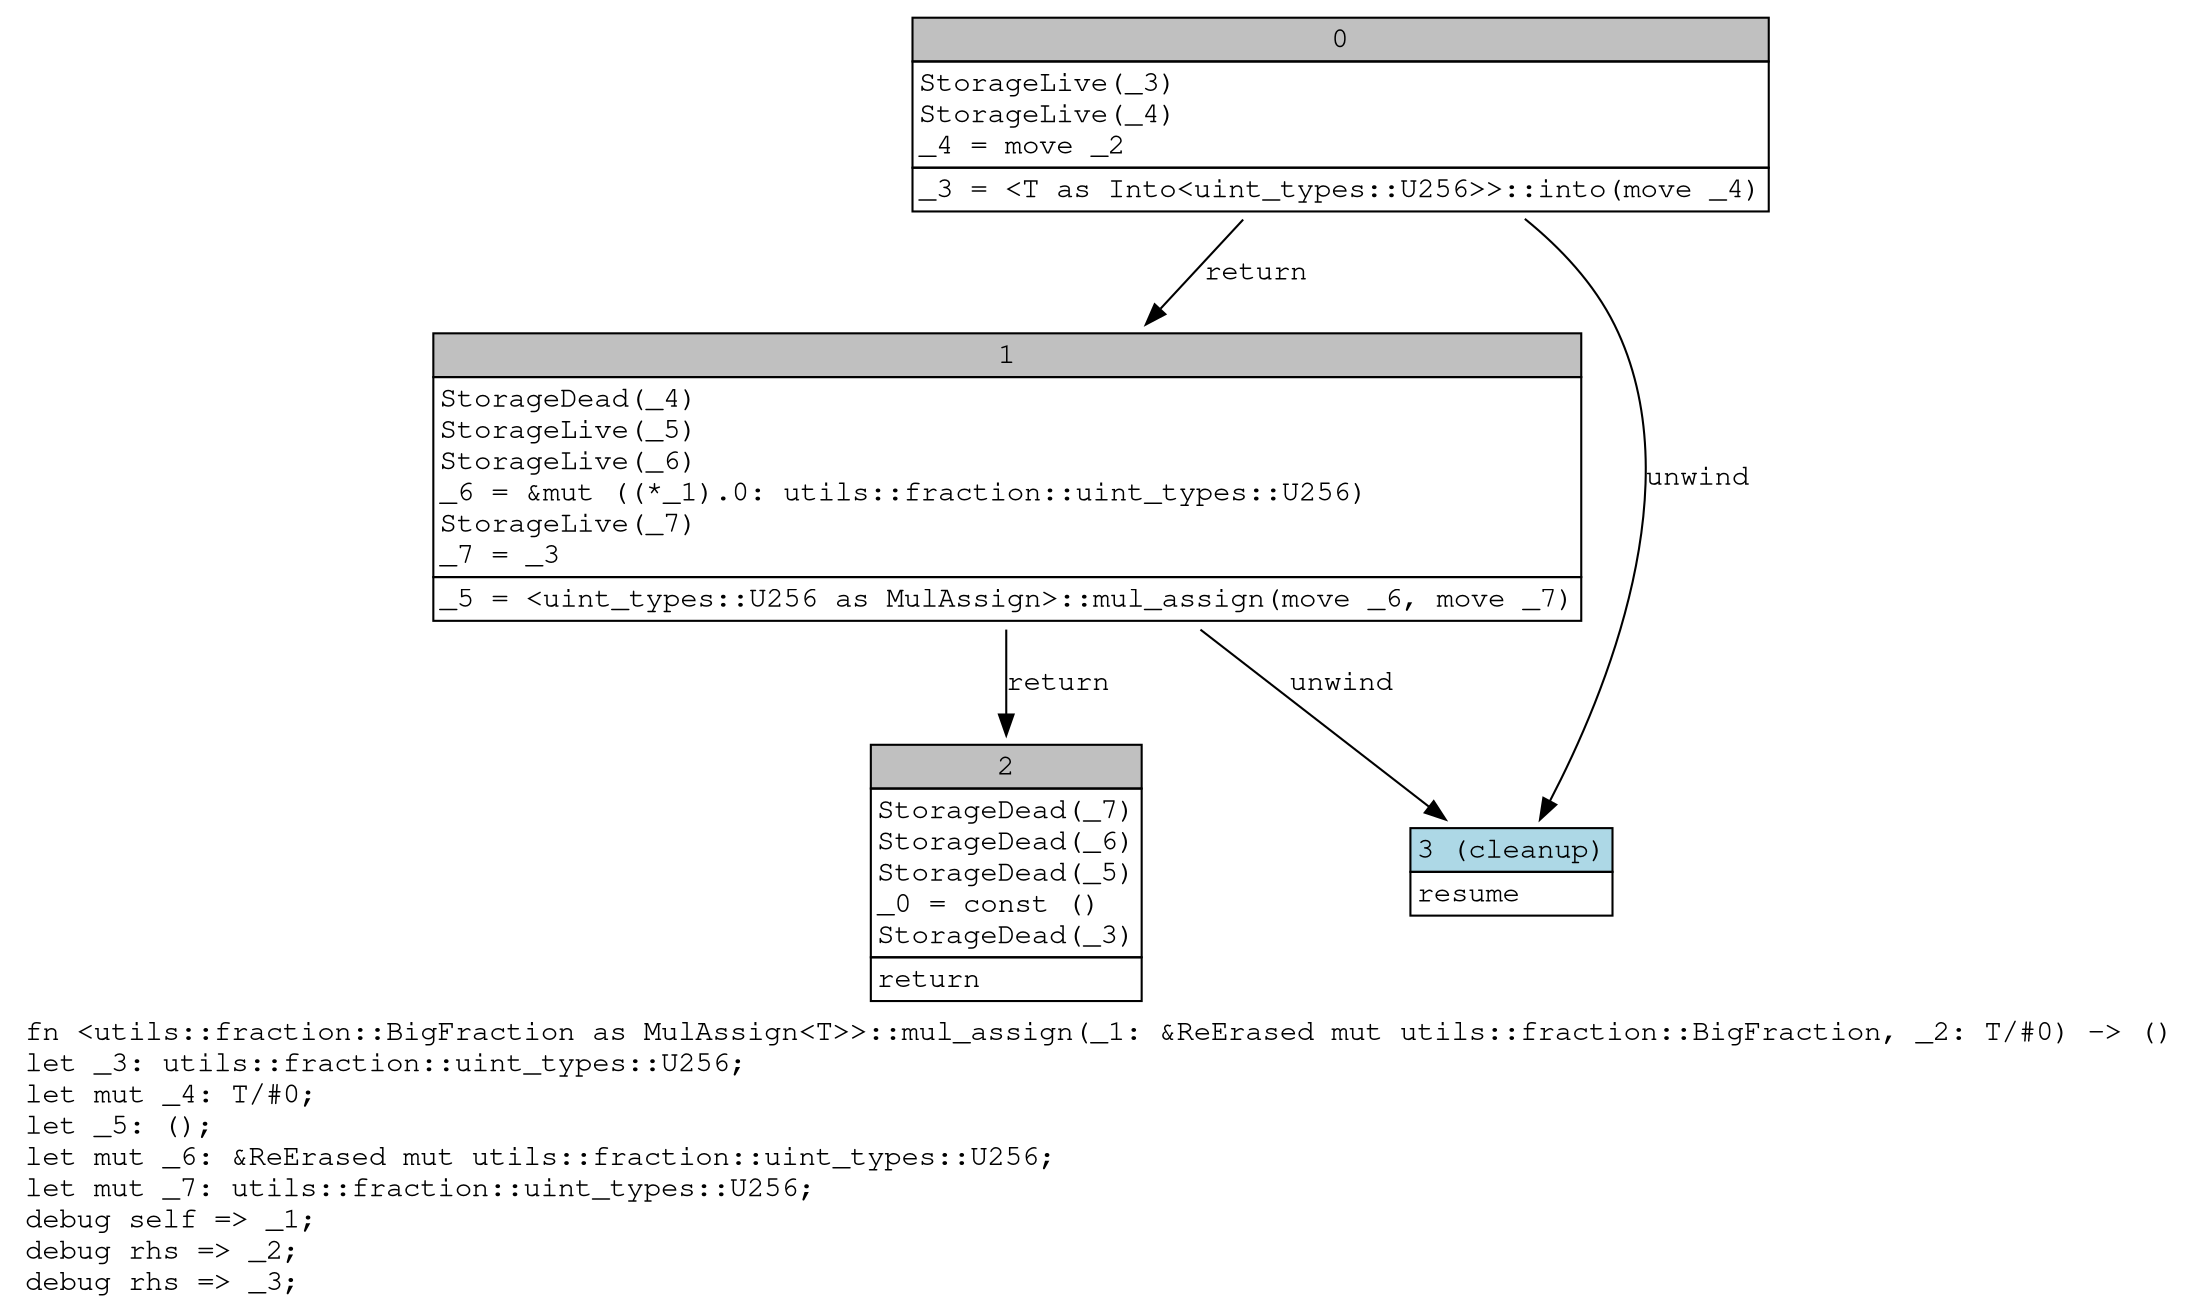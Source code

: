 digraph Mir_0_2465 {
    graph [fontname="Courier, monospace"];
    node [fontname="Courier, monospace"];
    edge [fontname="Courier, monospace"];
    label=<fn &lt;utils::fraction::BigFraction as MulAssign&lt;T&gt;&gt;::mul_assign(_1: &amp;ReErased mut utils::fraction::BigFraction, _2: T/#0) -&gt; ()<br align="left"/>let _3: utils::fraction::uint_types::U256;<br align="left"/>let mut _4: T/#0;<br align="left"/>let _5: ();<br align="left"/>let mut _6: &amp;ReErased mut utils::fraction::uint_types::U256;<br align="left"/>let mut _7: utils::fraction::uint_types::U256;<br align="left"/>debug self =&gt; _1;<br align="left"/>debug rhs =&gt; _2;<br align="left"/>debug rhs =&gt; _3;<br align="left"/>>;
    bb0__0_2465 [shape="none", label=<<table border="0" cellborder="1" cellspacing="0"><tr><td bgcolor="gray" align="center" colspan="1">0</td></tr><tr><td align="left" balign="left">StorageLive(_3)<br/>StorageLive(_4)<br/>_4 = move _2<br/></td></tr><tr><td align="left">_3 = &lt;T as Into&lt;uint_types::U256&gt;&gt;::into(move _4)</td></tr></table>>];
    bb1__0_2465 [shape="none", label=<<table border="0" cellborder="1" cellspacing="0"><tr><td bgcolor="gray" align="center" colspan="1">1</td></tr><tr><td align="left" balign="left">StorageDead(_4)<br/>StorageLive(_5)<br/>StorageLive(_6)<br/>_6 = &amp;mut ((*_1).0: utils::fraction::uint_types::U256)<br/>StorageLive(_7)<br/>_7 = _3<br/></td></tr><tr><td align="left">_5 = &lt;uint_types::U256 as MulAssign&gt;::mul_assign(move _6, move _7)</td></tr></table>>];
    bb2__0_2465 [shape="none", label=<<table border="0" cellborder="1" cellspacing="0"><tr><td bgcolor="gray" align="center" colspan="1">2</td></tr><tr><td align="left" balign="left">StorageDead(_7)<br/>StorageDead(_6)<br/>StorageDead(_5)<br/>_0 = const ()<br/>StorageDead(_3)<br/></td></tr><tr><td align="left">return</td></tr></table>>];
    bb3__0_2465 [shape="none", label=<<table border="0" cellborder="1" cellspacing="0"><tr><td bgcolor="lightblue" align="center" colspan="1">3 (cleanup)</td></tr><tr><td align="left">resume</td></tr></table>>];
    bb0__0_2465 -> bb1__0_2465 [label="return"];
    bb0__0_2465 -> bb3__0_2465 [label="unwind"];
    bb1__0_2465 -> bb2__0_2465 [label="return"];
    bb1__0_2465 -> bb3__0_2465 [label="unwind"];
}
